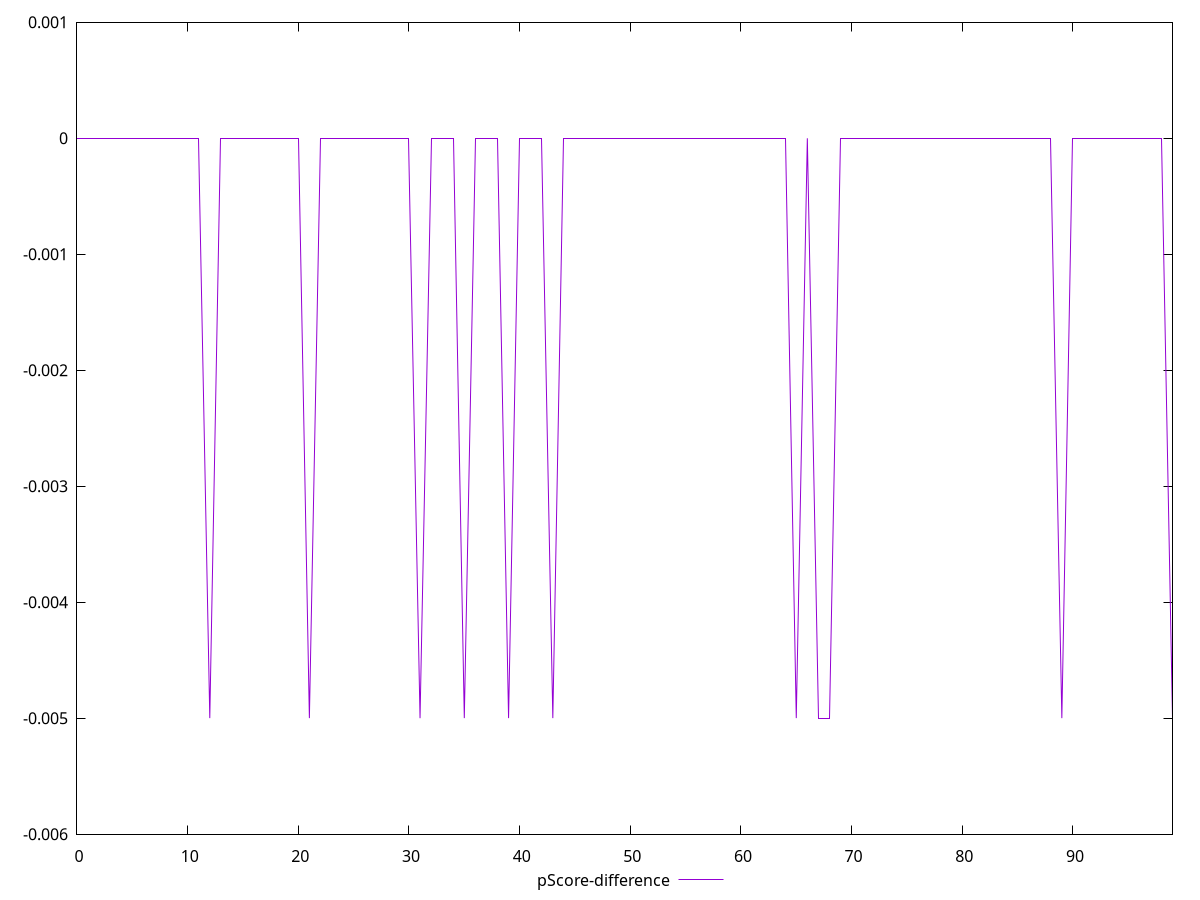 reset

$pScoreDifference <<EOF
0 0
1 0
2 0
3 0
4 0
5 0
6 0
7 0
8 0
9 0
10 0
11 0
12 -0.0050000000000000044
13 0
14 0
15 0
16 0
17 0
18 0
19 0
20 0
21 -0.0050000000000000044
22 0
23 0
24 0
25 0
26 0
27 0
28 0
29 0
30 0
31 -0.0050000000000000044
32 0
33 0
34 0
35 -0.0050000000000000044
36 0
37 0
38 0
39 -0.0050000000000000044
40 0
41 0
42 0
43 -0.0050000000000000044
44 0
45 0
46 0
47 0
48 0
49 0
50 0
51 0
52 0
53 0
54 0
55 0
56 0
57 0
58 0
59 0
60 0
61 0
62 0
63 0
64 0
65 -0.0050000000000000044
66 0
67 -0.0050000000000000044
68 -0.0050000000000000044
69 0
70 0
71 0
72 0
73 0
74 0
75 0
76 0
77 0
78 0
79 0
80 0
81 0
82 0
83 0
84 0
85 0
86 0
87 0
88 0
89 -0.0050000000000000044
90 0
91 0
92 0
93 0
94 0
95 0
96 0
97 0
98 0
99 -0.0050000000000000044
EOF

set key outside below
set xrange [0:99]
set yrange [-0.0060000000000000045:0.001]
set trange [-0.0060000000000000045:0.001]
set terminal svg size 640, 500 enhanced background rgb 'white'
set output "report_00026_2021-02-22T21:38:55.199Z/unminified-javascript/samples/pages+cached+noadtech/pScore-difference/values.svg"

plot $pScoreDifference title "pScore-difference" with line

reset
